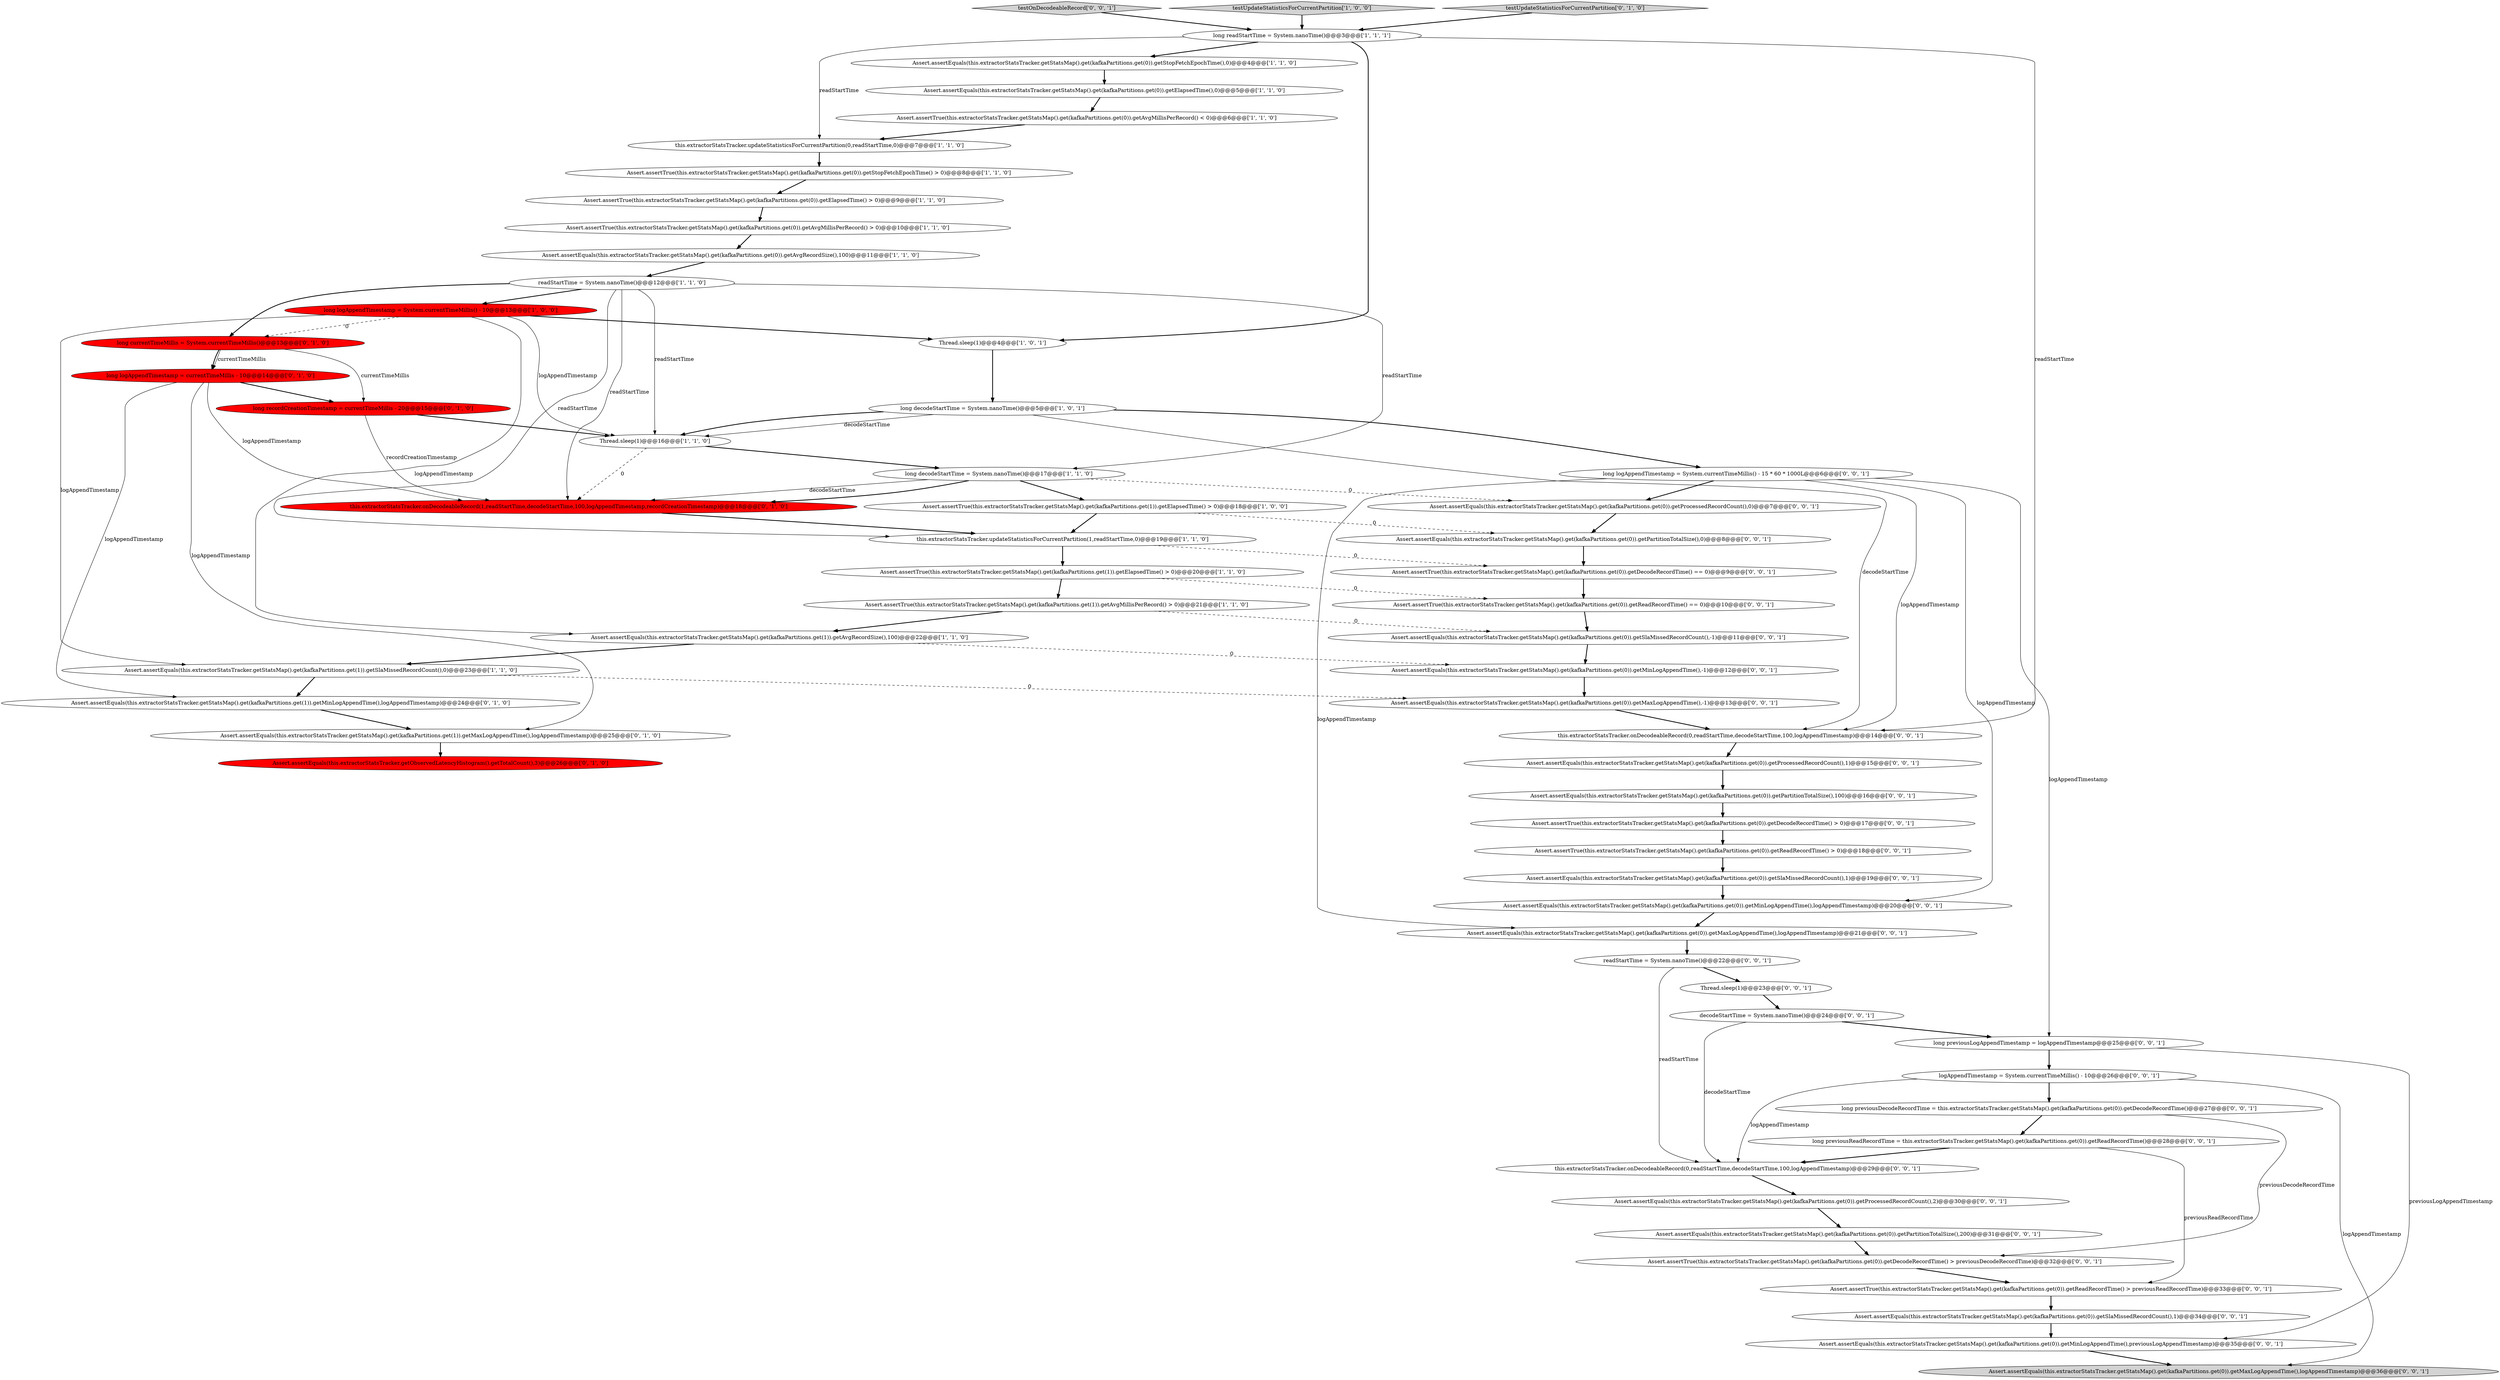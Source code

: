digraph {
17 [style = filled, label = "Assert.assertEquals(this.extractorStatsTracker.getStatsMap().get(kafkaPartitions.get(0)).getElapsedTime(),0)@@@5@@@['1', '1', '0']", fillcolor = white, shape = ellipse image = "AAA0AAABBB1BBB"];
8 [style = filled, label = "Assert.assertEquals(this.extractorStatsTracker.getStatsMap().get(kafkaPartitions.get(0)).getAvgRecordSize(),100)@@@11@@@['1', '1', '0']", fillcolor = white, shape = ellipse image = "AAA0AAABBB1BBB"];
22 [style = filled, label = "this.extractorStatsTracker.onDecodeableRecord(1,readStartTime,decodeStartTime,100,logAppendTimestamp,recordCreationTimestamp)@@@18@@@['0', '1', '0']", fillcolor = red, shape = ellipse image = "AAA1AAABBB2BBB"];
11 [style = filled, label = "long decodeStartTime = System.nanoTime()@@@17@@@['1', '1', '0']", fillcolor = white, shape = ellipse image = "AAA0AAABBB1BBB"];
53 [style = filled, label = "Assert.assertEquals(this.extractorStatsTracker.getStatsMap().get(kafkaPartitions.get(0)).getPartitionTotalSize(),100)@@@16@@@['0', '0', '1']", fillcolor = white, shape = ellipse image = "AAA0AAABBB3BBB"];
55 [style = filled, label = "Assert.assertEquals(this.extractorStatsTracker.getStatsMap().get(kafkaPartitions.get(0)).getMaxLogAppendTime(),-1)@@@13@@@['0', '0', '1']", fillcolor = white, shape = ellipse image = "AAA0AAABBB3BBB"];
43 [style = filled, label = "readStartTime = System.nanoTime()@@@22@@@['0', '0', '1']", fillcolor = white, shape = ellipse image = "AAA0AAABBB3BBB"];
25 [style = filled, label = "long logAppendTimestamp = currentTimeMillis - 10@@@14@@@['0', '1', '0']", fillcolor = red, shape = ellipse image = "AAA1AAABBB2BBB"];
1 [style = filled, label = "Assert.assertTrue(this.extractorStatsTracker.getStatsMap().get(kafkaPartitions.get(0)).getElapsedTime() > 0)@@@9@@@['1', '1', '0']", fillcolor = white, shape = ellipse image = "AAA0AAABBB1BBB"];
2 [style = filled, label = "long logAppendTimestamp = System.currentTimeMillis() - 10@@@13@@@['1', '0', '0']", fillcolor = red, shape = ellipse image = "AAA1AAABBB1BBB"];
16 [style = filled, label = "long readStartTime = System.nanoTime()@@@3@@@['1', '1', '1']", fillcolor = white, shape = ellipse image = "AAA0AAABBB1BBB"];
34 [style = filled, label = "Assert.assertTrue(this.extractorStatsTracker.getStatsMap().get(kafkaPartitions.get(0)).getReadRecordTime() == 0)@@@10@@@['0', '0', '1']", fillcolor = white, shape = ellipse image = "AAA0AAABBB3BBB"];
38 [style = filled, label = "this.extractorStatsTracker.onDecodeableRecord(0,readStartTime,decodeStartTime,100,logAppendTimestamp)@@@29@@@['0', '0', '1']", fillcolor = white, shape = ellipse image = "AAA0AAABBB3BBB"];
14 [style = filled, label = "Assert.assertTrue(this.extractorStatsTracker.getStatsMap().get(kafkaPartitions.get(0)).getStopFetchEpochTime() > 0)@@@8@@@['1', '1', '0']", fillcolor = white, shape = ellipse image = "AAA0AAABBB1BBB"];
21 [style = filled, label = "Assert.assertTrue(this.extractorStatsTracker.getStatsMap().get(kafkaPartitions.get(1)).getElapsedTime() > 0)@@@20@@@['1', '1', '0']", fillcolor = white, shape = ellipse image = "AAA0AAABBB1BBB"];
41 [style = filled, label = "Assert.assertTrue(this.extractorStatsTracker.getStatsMap().get(kafkaPartitions.get(0)).getDecodeRecordTime() > 0)@@@17@@@['0', '0', '1']", fillcolor = white, shape = ellipse image = "AAA0AAABBB3BBB"];
47 [style = filled, label = "long previousLogAppendTimestamp = logAppendTimestamp@@@25@@@['0', '0', '1']", fillcolor = white, shape = ellipse image = "AAA0AAABBB3BBB"];
35 [style = filled, label = "Assert.assertTrue(this.extractorStatsTracker.getStatsMap().get(kafkaPartitions.get(0)).getReadRecordTime() > 0)@@@18@@@['0', '0', '1']", fillcolor = white, shape = ellipse image = "AAA0AAABBB3BBB"];
46 [style = filled, label = "Assert.assertEquals(this.extractorStatsTracker.getStatsMap().get(kafkaPartitions.get(0)).getPartitionTotalSize(),200)@@@31@@@['0', '0', '1']", fillcolor = white, shape = ellipse image = "AAA0AAABBB3BBB"];
54 [style = filled, label = "long logAppendTimestamp = System.currentTimeMillis() - 15 * 60 * 1000L@@@6@@@['0', '0', '1']", fillcolor = white, shape = ellipse image = "AAA0AAABBB3BBB"];
51 [style = filled, label = "Assert.assertEquals(this.extractorStatsTracker.getStatsMap().get(kafkaPartitions.get(0)).getSlaMissedRecordCount(),1)@@@19@@@['0', '0', '1']", fillcolor = white, shape = ellipse image = "AAA0AAABBB3BBB"];
19 [style = filled, label = "Thread.sleep(1)@@@4@@@['1', '0', '1']", fillcolor = white, shape = ellipse image = "AAA0AAABBB1BBB"];
7 [style = filled, label = "this.extractorStatsTracker.updateStatisticsForCurrentPartition(0,readStartTime,0)@@@7@@@['1', '1', '0']", fillcolor = white, shape = ellipse image = "AAA0AAABBB1BBB"];
27 [style = filled, label = "Assert.assertEquals(this.extractorStatsTracker.getStatsMap().get(kafkaPartitions.get(1)).getMaxLogAppendTime(),logAppendTimestamp)@@@25@@@['0', '1', '0']", fillcolor = white, shape = ellipse image = "AAA0AAABBB2BBB"];
44 [style = filled, label = "testOnDecodeableRecord['0', '0', '1']", fillcolor = lightgray, shape = diamond image = "AAA0AAABBB3BBB"];
12 [style = filled, label = "Assert.assertTrue(this.extractorStatsTracker.getStatsMap().get(kafkaPartitions.get(1)).getAvgMillisPerRecord() > 0)@@@21@@@['1', '1', '0']", fillcolor = white, shape = ellipse image = "AAA0AAABBB1BBB"];
3 [style = filled, label = "Assert.assertTrue(this.extractorStatsTracker.getStatsMap().get(kafkaPartitions.get(1)).getElapsedTime() > 0)@@@18@@@['1', '0', '0']", fillcolor = white, shape = ellipse image = "AAA0AAABBB1BBB"];
4 [style = filled, label = "this.extractorStatsTracker.updateStatisticsForCurrentPartition(1,readStartTime,0)@@@19@@@['1', '1', '0']", fillcolor = white, shape = ellipse image = "AAA0AAABBB1BBB"];
29 [style = filled, label = "long recordCreationTimestamp = currentTimeMillis - 20@@@15@@@['0', '1', '0']", fillcolor = red, shape = ellipse image = "AAA1AAABBB2BBB"];
48 [style = filled, label = "Assert.assertTrue(this.extractorStatsTracker.getStatsMap().get(kafkaPartitions.get(0)).getDecodeRecordTime() == 0)@@@9@@@['0', '0', '1']", fillcolor = white, shape = ellipse image = "AAA0AAABBB3BBB"];
58 [style = filled, label = "Assert.assertEquals(this.extractorStatsTracker.getStatsMap().get(kafkaPartitions.get(0)).getPartitionTotalSize(),0)@@@8@@@['0', '0', '1']", fillcolor = white, shape = ellipse image = "AAA0AAABBB3BBB"];
20 [style = filled, label = "testUpdateStatisticsForCurrentPartition['1', '0', '0']", fillcolor = lightgray, shape = diamond image = "AAA0AAABBB1BBB"];
45 [style = filled, label = "long previousReadRecordTime = this.extractorStatsTracker.getStatsMap().get(kafkaPartitions.get(0)).getReadRecordTime()@@@28@@@['0', '0', '1']", fillcolor = white, shape = ellipse image = "AAA0AAABBB3BBB"];
5 [style = filled, label = "Assert.assertEquals(this.extractorStatsTracker.getStatsMap().get(kafkaPartitions.get(0)).getStopFetchEpochTime(),0)@@@4@@@['1', '1', '0']", fillcolor = white, shape = ellipse image = "AAA0AAABBB1BBB"];
31 [style = filled, label = "Assert.assertEquals(this.extractorStatsTracker.getStatsMap().get(kafkaPartitions.get(0)).getSlaMissedRecordCount(),-1)@@@11@@@['0', '0', '1']", fillcolor = white, shape = ellipse image = "AAA0AAABBB3BBB"];
40 [style = filled, label = "Assert.assertEquals(this.extractorStatsTracker.getStatsMap().get(kafkaPartitions.get(0)).getProcessedRecordCount(),2)@@@30@@@['0', '0', '1']", fillcolor = white, shape = ellipse image = "AAA0AAABBB3BBB"];
18 [style = filled, label = "readStartTime = System.nanoTime()@@@12@@@['1', '1', '0']", fillcolor = white, shape = ellipse image = "AAA0AAABBB1BBB"];
39 [style = filled, label = "Assert.assertEquals(this.extractorStatsTracker.getStatsMap().get(kafkaPartitions.get(0)).getProcessedRecordCount(),0)@@@7@@@['0', '0', '1']", fillcolor = white, shape = ellipse image = "AAA0AAABBB3BBB"];
52 [style = filled, label = "Assert.assertEquals(this.extractorStatsTracker.getStatsMap().get(kafkaPartitions.get(0)).getMinLogAppendTime(),previousLogAppendTimestamp)@@@35@@@['0', '0', '1']", fillcolor = white, shape = ellipse image = "AAA0AAABBB3BBB"];
6 [style = filled, label = "Assert.assertTrue(this.extractorStatsTracker.getStatsMap().get(kafkaPartitions.get(0)).getAvgMillisPerRecord() > 0)@@@10@@@['1', '1', '0']", fillcolor = white, shape = ellipse image = "AAA0AAABBB1BBB"];
15 [style = filled, label = "Assert.assertEquals(this.extractorStatsTracker.getStatsMap().get(kafkaPartitions.get(1)).getAvgRecordSize(),100)@@@22@@@['1', '1', '0']", fillcolor = white, shape = ellipse image = "AAA0AAABBB1BBB"];
32 [style = filled, label = "Assert.assertEquals(this.extractorStatsTracker.getStatsMap().get(kafkaPartitions.get(0)).getProcessedRecordCount(),1)@@@15@@@['0', '0', '1']", fillcolor = white, shape = ellipse image = "AAA0AAABBB3BBB"];
0 [style = filled, label = "Thread.sleep(1)@@@16@@@['1', '1', '0']", fillcolor = white, shape = ellipse image = "AAA0AAABBB1BBB"];
9 [style = filled, label = "Assert.assertTrue(this.extractorStatsTracker.getStatsMap().get(kafkaPartitions.get(0)).getAvgMillisPerRecord() < 0)@@@6@@@['1', '1', '0']", fillcolor = white, shape = ellipse image = "AAA0AAABBB1BBB"];
26 [style = filled, label = "long currentTimeMillis = System.currentTimeMillis()@@@13@@@['0', '1', '0']", fillcolor = red, shape = ellipse image = "AAA1AAABBB2BBB"];
30 [style = filled, label = "Thread.sleep(1)@@@23@@@['0', '0', '1']", fillcolor = white, shape = ellipse image = "AAA0AAABBB3BBB"];
33 [style = filled, label = "this.extractorStatsTracker.onDecodeableRecord(0,readStartTime,decodeStartTime,100,logAppendTimestamp)@@@14@@@['0', '0', '1']", fillcolor = white, shape = ellipse image = "AAA0AAABBB3BBB"];
56 [style = filled, label = "Assert.assertTrue(this.extractorStatsTracker.getStatsMap().get(kafkaPartitions.get(0)).getReadRecordTime() > previousReadRecordTime)@@@33@@@['0', '0', '1']", fillcolor = white, shape = ellipse image = "AAA0AAABBB3BBB"];
28 [style = filled, label = "Assert.assertEquals(this.extractorStatsTracker.getObservedLatencyHistogram().getTotalCount(),3)@@@26@@@['0', '1', '0']", fillcolor = red, shape = ellipse image = "AAA1AAABBB2BBB"];
50 [style = filled, label = "Assert.assertEquals(this.extractorStatsTracker.getStatsMap().get(kafkaPartitions.get(0)).getMaxLogAppendTime(),logAppendTimestamp)@@@36@@@['0', '0', '1']", fillcolor = lightgray, shape = ellipse image = "AAA0AAABBB3BBB"];
57 [style = filled, label = "Assert.assertEquals(this.extractorStatsTracker.getStatsMap().get(kafkaPartitions.get(0)).getMinLogAppendTime(),-1)@@@12@@@['0', '0', '1']", fillcolor = white, shape = ellipse image = "AAA0AAABBB3BBB"];
60 [style = filled, label = "Assert.assertEquals(this.extractorStatsTracker.getStatsMap().get(kafkaPartitions.get(0)).getMaxLogAppendTime(),logAppendTimestamp)@@@21@@@['0', '0', '1']", fillcolor = white, shape = ellipse image = "AAA0AAABBB3BBB"];
24 [style = filled, label = "Assert.assertEquals(this.extractorStatsTracker.getStatsMap().get(kafkaPartitions.get(1)).getMinLogAppendTime(),logAppendTimestamp)@@@24@@@['0', '1', '0']", fillcolor = white, shape = ellipse image = "AAA0AAABBB2BBB"];
23 [style = filled, label = "testUpdateStatisticsForCurrentPartition['0', '1', '0']", fillcolor = lightgray, shape = diamond image = "AAA0AAABBB2BBB"];
49 [style = filled, label = "Assert.assertTrue(this.extractorStatsTracker.getStatsMap().get(kafkaPartitions.get(0)).getDecodeRecordTime() > previousDecodeRecordTime)@@@32@@@['0', '0', '1']", fillcolor = white, shape = ellipse image = "AAA0AAABBB3BBB"];
37 [style = filled, label = "decodeStartTime = System.nanoTime()@@@24@@@['0', '0', '1']", fillcolor = white, shape = ellipse image = "AAA0AAABBB3BBB"];
42 [style = filled, label = "Assert.assertEquals(this.extractorStatsTracker.getStatsMap().get(kafkaPartitions.get(0)).getSlaMissedRecordCount(),1)@@@34@@@['0', '0', '1']", fillcolor = white, shape = ellipse image = "AAA0AAABBB3BBB"];
13 [style = filled, label = "Assert.assertEquals(this.extractorStatsTracker.getStatsMap().get(kafkaPartitions.get(1)).getSlaMissedRecordCount(),0)@@@23@@@['1', '1', '0']", fillcolor = white, shape = ellipse image = "AAA0AAABBB1BBB"];
36 [style = filled, label = "logAppendTimestamp = System.currentTimeMillis() - 10@@@26@@@['0', '0', '1']", fillcolor = white, shape = ellipse image = "AAA0AAABBB3BBB"];
61 [style = filled, label = "Assert.assertEquals(this.extractorStatsTracker.getStatsMap().get(kafkaPartitions.get(0)).getMinLogAppendTime(),logAppendTimestamp)@@@20@@@['0', '0', '1']", fillcolor = white, shape = ellipse image = "AAA0AAABBB3BBB"];
59 [style = filled, label = "long previousDecodeRecordTime = this.extractorStatsTracker.getStatsMap().get(kafkaPartitions.get(0)).getDecodeRecordTime()@@@27@@@['0', '0', '1']", fillcolor = white, shape = ellipse image = "AAA0AAABBB3BBB"];
10 [style = filled, label = "long decodeStartTime = System.nanoTime()@@@5@@@['1', '0', '1']", fillcolor = white, shape = ellipse image = "AAA0AAABBB1BBB"];
32->53 [style = bold, label=""];
36->59 [style = bold, label=""];
25->24 [style = solid, label="logAppendTimestamp"];
13->55 [style = dashed, label="0"];
18->11 [style = solid, label="readStartTime"];
37->38 [style = solid, label="decodeStartTime"];
17->9 [style = bold, label=""];
27->28 [style = bold, label=""];
10->54 [style = bold, label=""];
29->0 [style = bold, label=""];
18->0 [style = solid, label="readStartTime"];
2->15 [style = solid, label="logAppendTimestamp"];
12->31 [style = dashed, label="0"];
15->57 [style = dashed, label="0"];
59->49 [style = solid, label="previousDecodeRecordTime"];
25->29 [style = bold, label=""];
9->7 [style = bold, label=""];
3->4 [style = bold, label=""];
22->4 [style = bold, label=""];
7->14 [style = bold, label=""];
54->33 [style = solid, label="logAppendTimestamp"];
20->16 [style = bold, label=""];
51->61 [style = bold, label=""];
2->13 [style = solid, label="logAppendTimestamp"];
11->39 [style = dashed, label="0"];
53->41 [style = bold, label=""];
45->38 [style = bold, label=""];
49->56 [style = bold, label=""];
54->47 [style = solid, label="logAppendTimestamp"];
2->26 [style = dashed, label="0"];
39->58 [style = bold, label=""];
54->60 [style = solid, label="logAppendTimestamp"];
48->34 [style = bold, label=""];
24->27 [style = bold, label=""];
10->33 [style = solid, label="decodeStartTime"];
15->13 [style = bold, label=""];
8->18 [style = bold, label=""];
57->55 [style = bold, label=""];
4->21 [style = bold, label=""];
34->31 [style = bold, label=""];
36->38 [style = solid, label="logAppendTimestamp"];
26->29 [style = solid, label="currentTimeMillis"];
16->19 [style = bold, label=""];
5->17 [style = bold, label=""];
29->22 [style = solid, label="recordCreationTimestamp"];
44->16 [style = bold, label=""];
18->22 [style = solid, label="readStartTime"];
31->57 [style = bold, label=""];
25->27 [style = solid, label="logAppendTimestamp"];
10->0 [style = bold, label=""];
47->36 [style = bold, label=""];
35->51 [style = bold, label=""];
37->47 [style = bold, label=""];
16->33 [style = solid, label="readStartTime"];
13->24 [style = bold, label=""];
21->34 [style = dashed, label="0"];
26->25 [style = solid, label="currentTimeMillis"];
59->45 [style = bold, label=""];
42->52 [style = bold, label=""];
54->61 [style = solid, label="logAppendTimestamp"];
18->26 [style = bold, label=""];
0->11 [style = bold, label=""];
19->10 [style = bold, label=""];
36->50 [style = solid, label="logAppendTimestamp"];
45->56 [style = solid, label="previousReadRecordTime"];
21->12 [style = bold, label=""];
54->39 [style = bold, label=""];
1->6 [style = bold, label=""];
58->48 [style = bold, label=""];
11->3 [style = bold, label=""];
11->22 [style = bold, label=""];
16->5 [style = bold, label=""];
33->32 [style = bold, label=""];
52->50 [style = bold, label=""];
47->52 [style = solid, label="previousLogAppendTimestamp"];
60->43 [style = bold, label=""];
38->40 [style = bold, label=""];
4->48 [style = dashed, label="0"];
2->0 [style = solid, label="logAppendTimestamp"];
41->35 [style = bold, label=""];
18->4 [style = solid, label="readStartTime"];
23->16 [style = bold, label=""];
2->19 [style = bold, label=""];
61->60 [style = bold, label=""];
25->22 [style = solid, label="logAppendTimestamp"];
43->38 [style = solid, label="readStartTime"];
3->58 [style = dashed, label="0"];
26->25 [style = bold, label=""];
46->49 [style = bold, label=""];
12->15 [style = bold, label=""];
10->0 [style = solid, label="decodeStartTime"];
30->37 [style = bold, label=""];
18->2 [style = bold, label=""];
0->22 [style = dashed, label="0"];
43->30 [style = bold, label=""];
14->1 [style = bold, label=""];
56->42 [style = bold, label=""];
40->46 [style = bold, label=""];
11->22 [style = solid, label="decodeStartTime"];
6->8 [style = bold, label=""];
55->33 [style = bold, label=""];
16->7 [style = solid, label="readStartTime"];
}
